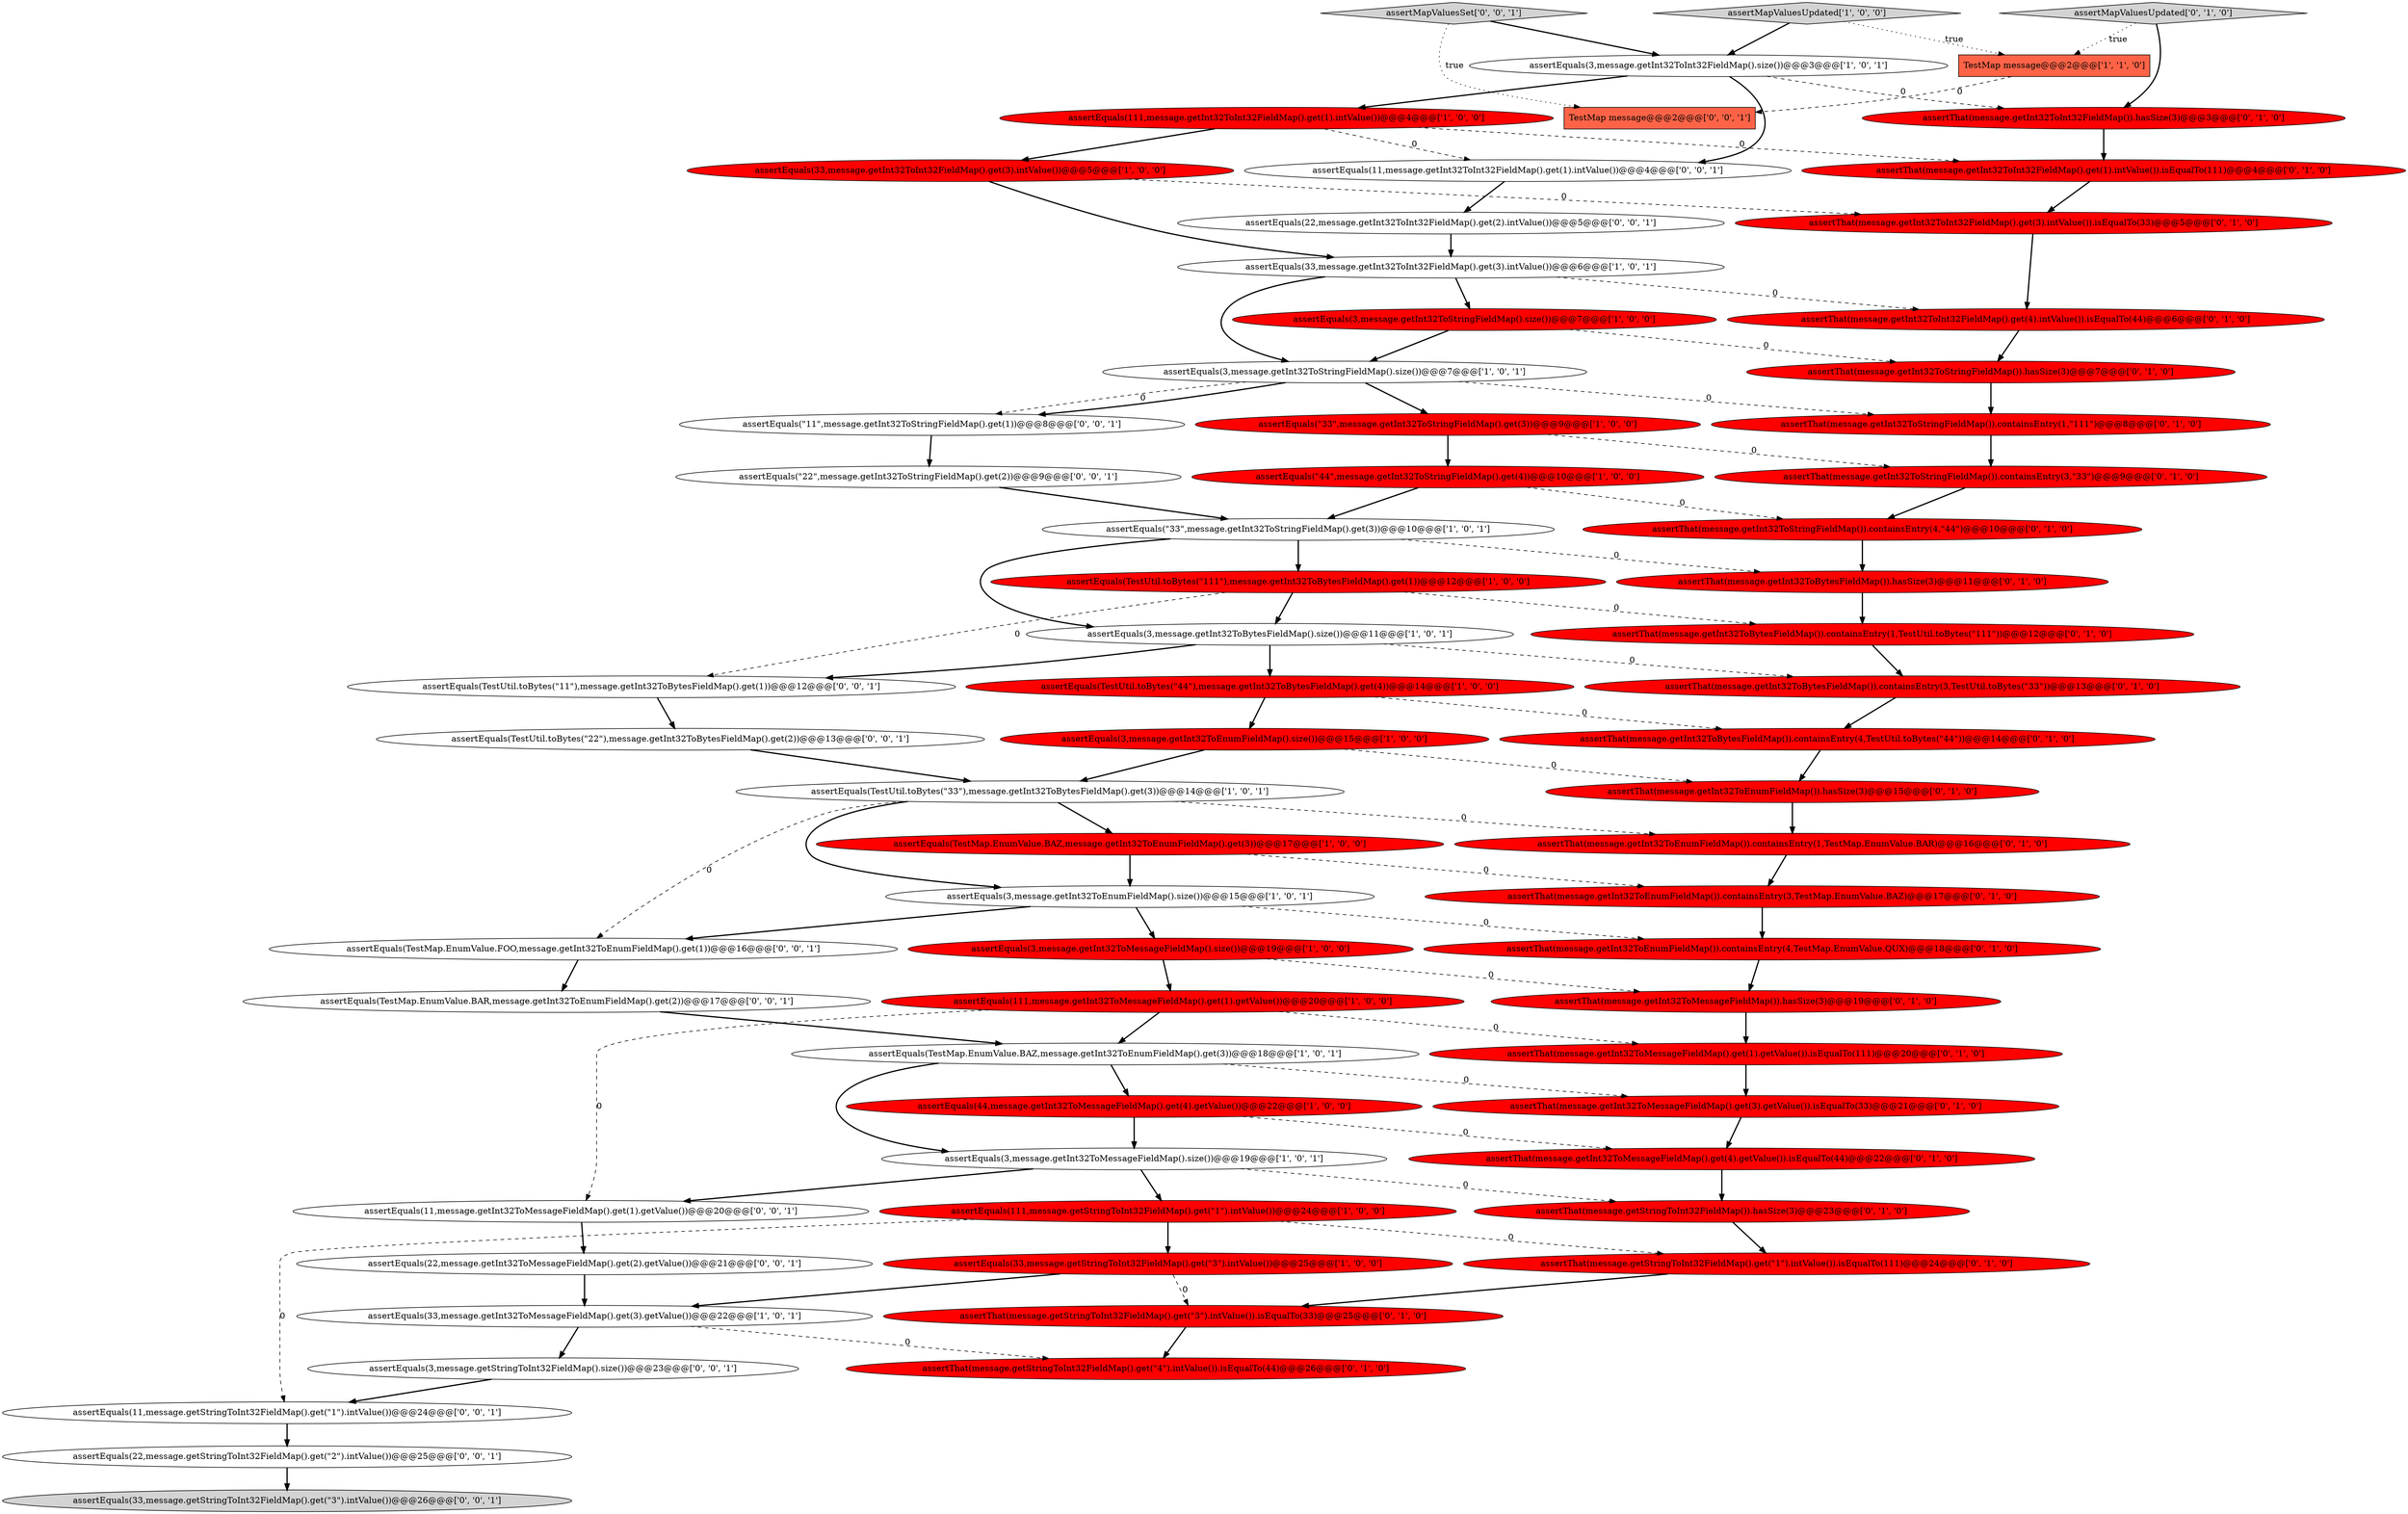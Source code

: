 digraph {
23 [style = filled, label = "assertEquals(\"33\",message.getInt32ToStringFieldMap().get(3))@@@9@@@['1', '0', '0']", fillcolor = red, shape = ellipse image = "AAA1AAABBB1BBB"];
60 [style = filled, label = "assertEquals(TestUtil.toBytes(\"22\"),message.getInt32ToBytesFieldMap().get(2))@@@13@@@['0', '0', '1']", fillcolor = white, shape = ellipse image = "AAA0AAABBB3BBB"];
1 [style = filled, label = "assertEquals(TestUtil.toBytes(\"33\"),message.getInt32ToBytesFieldMap().get(3))@@@14@@@['1', '0', '1']", fillcolor = white, shape = ellipse image = "AAA0AAABBB1BBB"];
5 [style = filled, label = "assertEquals(33,message.getInt32ToInt32FieldMap().get(3).intValue())@@@5@@@['1', '0', '0']", fillcolor = red, shape = ellipse image = "AAA1AAABBB1BBB"];
63 [style = filled, label = "assertEquals(11,message.getInt32ToInt32FieldMap().get(1).intValue())@@@4@@@['0', '0', '1']", fillcolor = white, shape = ellipse image = "AAA0AAABBB3BBB"];
4 [style = filled, label = "assertMapValuesUpdated['1', '0', '0']", fillcolor = lightgray, shape = diamond image = "AAA0AAABBB1BBB"];
55 [style = filled, label = "assertMapValuesSet['0', '0', '1']", fillcolor = lightgray, shape = diamond image = "AAA0AAABBB3BBB"];
56 [style = filled, label = "assertEquals(33,message.getStringToInt32FieldMap().get(\"3\").intValue())@@@26@@@['0', '0', '1']", fillcolor = lightgray, shape = ellipse image = "AAA0AAABBB3BBB"];
35 [style = filled, label = "assertThat(message.getInt32ToStringFieldMap()).hasSize(3)@@@7@@@['0', '1', '0']", fillcolor = red, shape = ellipse image = "AAA1AAABBB2BBB"];
58 [style = filled, label = "assertEquals(3,message.getStringToInt32FieldMap().size())@@@23@@@['0', '0', '1']", fillcolor = white, shape = ellipse image = "AAA0AAABBB3BBB"];
66 [style = filled, label = "assertEquals(TestMap.EnumValue.BAR,message.getInt32ToEnumFieldMap().get(2))@@@17@@@['0', '0', '1']", fillcolor = white, shape = ellipse image = "AAA0AAABBB3BBB"];
14 [style = filled, label = "assertEquals(TestMap.EnumValue.BAZ,message.getInt32ToEnumFieldMap().get(3))@@@18@@@['1', '0', '1']", fillcolor = white, shape = ellipse image = "AAA0AAABBB1BBB"];
61 [style = filled, label = "assertEquals(11,message.getInt32ToMessageFieldMap().get(1).getValue())@@@20@@@['0', '0', '1']", fillcolor = white, shape = ellipse image = "AAA0AAABBB3BBB"];
32 [style = filled, label = "assertThat(message.getStringToInt32FieldMap()).hasSize(3)@@@23@@@['0', '1', '0']", fillcolor = red, shape = ellipse image = "AAA1AAABBB2BBB"];
28 [style = filled, label = "assertThat(message.getInt32ToBytesFieldMap()).containsEntry(1,TestUtil.toBytes(\"111\"))@@@12@@@['0', '1', '0']", fillcolor = red, shape = ellipse image = "AAA1AAABBB2BBB"];
25 [style = filled, label = "TestMap message@@@2@@@['1', '1', '0']", fillcolor = tomato, shape = box image = "AAA0AAABBB1BBB"];
39 [style = filled, label = "assertThat(message.getInt32ToStringFieldMap()).containsEntry(3,\"33\")@@@9@@@['0', '1', '0']", fillcolor = red, shape = ellipse image = "AAA1AAABBB2BBB"];
41 [style = filled, label = "assertThat(message.getInt32ToMessageFieldMap().get(1).getValue()).isEqualTo(111)@@@20@@@['0', '1', '0']", fillcolor = red, shape = ellipse image = "AAA1AAABBB2BBB"];
26 [style = filled, label = "assertThat(message.getInt32ToBytesFieldMap()).hasSize(3)@@@11@@@['0', '1', '0']", fillcolor = red, shape = ellipse image = "AAA1AAABBB2BBB"];
43 [style = filled, label = "assertThat(message.getInt32ToBytesFieldMap()).containsEntry(3,TestUtil.toBytes(\"33\"))@@@13@@@['0', '1', '0']", fillcolor = red, shape = ellipse image = "AAA1AAABBB2BBB"];
54 [style = filled, label = "assertEquals(TestMap.EnumValue.FOO,message.getInt32ToEnumFieldMap().get(1))@@@16@@@['0', '0', '1']", fillcolor = white, shape = ellipse image = "AAA0AAABBB3BBB"];
59 [style = filled, label = "assertEquals(22,message.getStringToInt32FieldMap().get(\"2\").intValue())@@@25@@@['0', '0', '1']", fillcolor = white, shape = ellipse image = "AAA0AAABBB3BBB"];
27 [style = filled, label = "assertThat(message.getInt32ToInt32FieldMap().get(4).intValue()).isEqualTo(44)@@@6@@@['0', '1', '0']", fillcolor = red, shape = ellipse image = "AAA1AAABBB2BBB"];
3 [style = filled, label = "assertEquals(3,message.getInt32ToMessageFieldMap().size())@@@19@@@['1', '0', '1']", fillcolor = white, shape = ellipse image = "AAA0AAABBB1BBB"];
51 [style = filled, label = "TestMap message@@@2@@@['0', '0', '1']", fillcolor = tomato, shape = box image = "AAA0AAABBB3BBB"];
64 [style = filled, label = "assertEquals(\"11\",message.getInt32ToStringFieldMap().get(1))@@@8@@@['0', '0', '1']", fillcolor = white, shape = ellipse image = "AAA0AAABBB3BBB"];
50 [style = filled, label = "assertThat(message.getInt32ToMessageFieldMap().get(4).getValue()).isEqualTo(44)@@@22@@@['0', '1', '0']", fillcolor = red, shape = ellipse image = "AAA1AAABBB2BBB"];
53 [style = filled, label = "assertEquals(22,message.getInt32ToMessageFieldMap().get(2).getValue())@@@21@@@['0', '0', '1']", fillcolor = white, shape = ellipse image = "AAA0AAABBB3BBB"];
36 [style = filled, label = "assertThat(message.getInt32ToEnumFieldMap()).containsEntry(1,TestMap.EnumValue.BAR)@@@16@@@['0', '1', '0']", fillcolor = red, shape = ellipse image = "AAA1AAABBB2BBB"];
11 [style = filled, label = "assertEquals(33,message.getInt32ToMessageFieldMap().get(3).getValue())@@@22@@@['1', '0', '1']", fillcolor = white, shape = ellipse image = "AAA0AAABBB1BBB"];
45 [style = filled, label = "assertThat(message.getInt32ToInt32FieldMap().get(3).intValue()).isEqualTo(33)@@@5@@@['0', '1', '0']", fillcolor = red, shape = ellipse image = "AAA1AAABBB2BBB"];
47 [style = filled, label = "assertThat(message.getInt32ToEnumFieldMap()).containsEntry(4,TestMap.EnumValue.QUX)@@@18@@@['0', '1', '0']", fillcolor = red, shape = ellipse image = "AAA1AAABBB2BBB"];
40 [style = filled, label = "assertThat(message.getStringToInt32FieldMap().get(\"4\").intValue()).isEqualTo(44)@@@26@@@['0', '1', '0']", fillcolor = red, shape = ellipse image = "AAA1AAABBB2BBB"];
21 [style = filled, label = "assertEquals(111,message.getInt32ToMessageFieldMap().get(1).getValue())@@@20@@@['1', '0', '0']", fillcolor = red, shape = ellipse image = "AAA1AAABBB1BBB"];
42 [style = filled, label = "assertThat(message.getInt32ToStringFieldMap()).containsEntry(4,\"44\")@@@10@@@['0', '1', '0']", fillcolor = red, shape = ellipse image = "AAA1AAABBB2BBB"];
37 [style = filled, label = "assertThat(message.getInt32ToEnumFieldMap()).hasSize(3)@@@15@@@['0', '1', '0']", fillcolor = red, shape = ellipse image = "AAA1AAABBB2BBB"];
48 [style = filled, label = "assertThat(message.getInt32ToBytesFieldMap()).containsEntry(4,TestUtil.toBytes(\"44\"))@@@14@@@['0', '1', '0']", fillcolor = red, shape = ellipse image = "AAA1AAABBB2BBB"];
65 [style = filled, label = "assertEquals(11,message.getStringToInt32FieldMap().get(\"1\").intValue())@@@24@@@['0', '0', '1']", fillcolor = white, shape = ellipse image = "AAA0AAABBB3BBB"];
31 [style = filled, label = "assertThat(message.getInt32ToMessageFieldMap()).hasSize(3)@@@19@@@['0', '1', '0']", fillcolor = red, shape = ellipse image = "AAA1AAABBB2BBB"];
62 [style = filled, label = "assertEquals(TestUtil.toBytes(\"11\"),message.getInt32ToBytesFieldMap().get(1))@@@12@@@['0', '0', '1']", fillcolor = white, shape = ellipse image = "AAA0AAABBB3BBB"];
29 [style = filled, label = "assertThat(message.getInt32ToMessageFieldMap().get(3).getValue()).isEqualTo(33)@@@21@@@['0', '1', '0']", fillcolor = red, shape = ellipse image = "AAA1AAABBB2BBB"];
8 [style = filled, label = "assertEquals(111,message.getInt32ToInt32FieldMap().get(1).intValue())@@@4@@@['1', '0', '0']", fillcolor = red, shape = ellipse image = "AAA1AAABBB1BBB"];
10 [style = filled, label = "assertEquals(3,message.getInt32ToBytesFieldMap().size())@@@11@@@['1', '0', '1']", fillcolor = white, shape = ellipse image = "AAA0AAABBB1BBB"];
12 [style = filled, label = "assertEquals(33,message.getInt32ToInt32FieldMap().get(3).intValue())@@@6@@@['1', '0', '1']", fillcolor = white, shape = ellipse image = "AAA0AAABBB1BBB"];
18 [style = filled, label = "assertEquals(\"33\",message.getInt32ToStringFieldMap().get(3))@@@10@@@['1', '0', '1']", fillcolor = white, shape = ellipse image = "AAA0AAABBB1BBB"];
15 [style = filled, label = "assertEquals(\"44\",message.getInt32ToStringFieldMap().get(4))@@@10@@@['1', '0', '0']", fillcolor = red, shape = ellipse image = "AAA1AAABBB1BBB"];
38 [style = filled, label = "assertThat(message.getInt32ToStringFieldMap()).containsEntry(1,\"111\")@@@8@@@['0', '1', '0']", fillcolor = red, shape = ellipse image = "AAA1AAABBB2BBB"];
30 [style = filled, label = "assertMapValuesUpdated['0', '1', '0']", fillcolor = lightgray, shape = diamond image = "AAA0AAABBB2BBB"];
9 [style = filled, label = "assertEquals(3,message.getInt32ToInt32FieldMap().size())@@@3@@@['1', '0', '1']", fillcolor = white, shape = ellipse image = "AAA0AAABBB1BBB"];
17 [style = filled, label = "assertEquals(44,message.getInt32ToMessageFieldMap().get(4).getValue())@@@22@@@['1', '0', '0']", fillcolor = red, shape = ellipse image = "AAA1AAABBB1BBB"];
46 [style = filled, label = "assertThat(message.getStringToInt32FieldMap().get(\"3\").intValue()).isEqualTo(33)@@@25@@@['0', '1', '0']", fillcolor = red, shape = ellipse image = "AAA1AAABBB2BBB"];
0 [style = filled, label = "assertEquals(3,message.getInt32ToStringFieldMap().size())@@@7@@@['1', '0', '0']", fillcolor = red, shape = ellipse image = "AAA1AAABBB1BBB"];
49 [style = filled, label = "assertThat(message.getStringToInt32FieldMap().get(\"1\").intValue()).isEqualTo(111)@@@24@@@['0', '1', '0']", fillcolor = red, shape = ellipse image = "AAA1AAABBB2BBB"];
22 [style = filled, label = "assertEquals(TestUtil.toBytes(\"111\"),message.getInt32ToBytesFieldMap().get(1))@@@12@@@['1', '0', '0']", fillcolor = red, shape = ellipse image = "AAA1AAABBB1BBB"];
34 [style = filled, label = "assertThat(message.getInt32ToInt32FieldMap().get(1).intValue()).isEqualTo(111)@@@4@@@['0', '1', '0']", fillcolor = red, shape = ellipse image = "AAA1AAABBB2BBB"];
16 [style = filled, label = "assertEquals(3,message.getInt32ToEnumFieldMap().size())@@@15@@@['1', '0', '0']", fillcolor = red, shape = ellipse image = "AAA1AAABBB1BBB"];
6 [style = filled, label = "assertEquals(111,message.getStringToInt32FieldMap().get(\"1\").intValue())@@@24@@@['1', '0', '0']", fillcolor = red, shape = ellipse image = "AAA1AAABBB1BBB"];
57 [style = filled, label = "assertEquals(22,message.getInt32ToInt32FieldMap().get(2).intValue())@@@5@@@['0', '0', '1']", fillcolor = white, shape = ellipse image = "AAA0AAABBB3BBB"];
7 [style = filled, label = "assertEquals(3,message.getInt32ToEnumFieldMap().size())@@@15@@@['1', '0', '1']", fillcolor = white, shape = ellipse image = "AAA0AAABBB1BBB"];
33 [style = filled, label = "assertThat(message.getInt32ToInt32FieldMap()).hasSize(3)@@@3@@@['0', '1', '0']", fillcolor = red, shape = ellipse image = "AAA1AAABBB2BBB"];
44 [style = filled, label = "assertThat(message.getInt32ToEnumFieldMap()).containsEntry(3,TestMap.EnumValue.BAZ)@@@17@@@['0', '1', '0']", fillcolor = red, shape = ellipse image = "AAA1AAABBB2BBB"];
2 [style = filled, label = "assertEquals(TestMap.EnumValue.BAZ,message.getInt32ToEnumFieldMap().get(3))@@@17@@@['1', '0', '0']", fillcolor = red, shape = ellipse image = "AAA1AAABBB1BBB"];
20 [style = filled, label = "assertEquals(3,message.getInt32ToStringFieldMap().size())@@@7@@@['1', '0', '1']", fillcolor = white, shape = ellipse image = "AAA0AAABBB1BBB"];
13 [style = filled, label = "assertEquals(3,message.getInt32ToMessageFieldMap().size())@@@19@@@['1', '0', '0']", fillcolor = red, shape = ellipse image = "AAA1AAABBB1BBB"];
24 [style = filled, label = "assertEquals(TestUtil.toBytes(\"44\"),message.getInt32ToBytesFieldMap().get(4))@@@14@@@['1', '0', '0']", fillcolor = red, shape = ellipse image = "AAA1AAABBB1BBB"];
19 [style = filled, label = "assertEquals(33,message.getStringToInt32FieldMap().get(\"3\").intValue())@@@25@@@['1', '0', '0']", fillcolor = red, shape = ellipse image = "AAA1AAABBB1BBB"];
52 [style = filled, label = "assertEquals(\"22\",message.getInt32ToStringFieldMap().get(2))@@@9@@@['0', '0', '1']", fillcolor = white, shape = ellipse image = "AAA0AAABBB3BBB"];
50->32 [style = bold, label=""];
14->3 [style = bold, label=""];
11->40 [style = dashed, label="0"];
17->50 [style = dashed, label="0"];
10->24 [style = bold, label=""];
45->27 [style = bold, label=""];
14->17 [style = bold, label=""];
19->11 [style = bold, label=""];
53->11 [style = bold, label=""];
38->39 [style = bold, label=""];
9->63 [style = bold, label=""];
18->22 [style = bold, label=""];
20->38 [style = dashed, label="0"];
28->43 [style = bold, label=""];
23->39 [style = dashed, label="0"];
35->38 [style = bold, label=""];
26->28 [style = bold, label=""];
44->47 [style = bold, label=""];
60->1 [style = bold, label=""];
48->37 [style = bold, label=""];
64->52 [style = bold, label=""];
16->37 [style = dashed, label="0"];
37->36 [style = bold, label=""];
36->44 [style = bold, label=""];
32->49 [style = bold, label=""];
62->60 [style = bold, label=""];
24->48 [style = dashed, label="0"];
8->34 [style = dashed, label="0"];
54->66 [style = bold, label=""];
9->8 [style = bold, label=""];
3->61 [style = bold, label=""];
6->49 [style = dashed, label="0"];
22->62 [style = dashed, label="0"];
20->23 [style = bold, label=""];
13->31 [style = dashed, label="0"];
22->28 [style = dashed, label="0"];
57->12 [style = bold, label=""];
52->18 [style = bold, label=""];
49->46 [style = bold, label=""];
5->45 [style = dashed, label="0"];
19->46 [style = dashed, label="0"];
21->61 [style = dashed, label="0"];
12->27 [style = dashed, label="0"];
31->41 [style = bold, label=""];
0->20 [style = bold, label=""];
10->43 [style = dashed, label="0"];
0->35 [style = dashed, label="0"];
46->40 [style = bold, label=""];
3->32 [style = dashed, label="0"];
59->56 [style = bold, label=""];
39->42 [style = bold, label=""];
14->29 [style = dashed, label="0"];
11->58 [style = bold, label=""];
55->9 [style = bold, label=""];
4->9 [style = bold, label=""];
1->54 [style = dashed, label="0"];
30->33 [style = bold, label=""];
47->31 [style = bold, label=""];
25->51 [style = dashed, label="0"];
23->15 [style = bold, label=""];
63->57 [style = bold, label=""];
12->20 [style = bold, label=""];
3->6 [style = bold, label=""];
7->54 [style = bold, label=""];
1->7 [style = bold, label=""];
27->35 [style = bold, label=""];
10->62 [style = bold, label=""];
30->25 [style = dotted, label="true"];
18->10 [style = bold, label=""];
8->63 [style = dashed, label="0"];
16->1 [style = bold, label=""];
29->50 [style = bold, label=""];
20->64 [style = bold, label=""];
22->10 [style = bold, label=""];
17->3 [style = bold, label=""];
1->2 [style = bold, label=""];
58->65 [style = bold, label=""];
21->14 [style = bold, label=""];
7->47 [style = dashed, label="0"];
7->13 [style = bold, label=""];
42->26 [style = bold, label=""];
41->29 [style = bold, label=""];
34->45 [style = bold, label=""];
43->48 [style = bold, label=""];
20->64 [style = dashed, label="0"];
6->19 [style = bold, label=""];
4->25 [style = dotted, label="true"];
12->0 [style = bold, label=""];
15->18 [style = bold, label=""];
9->33 [style = dashed, label="0"];
15->42 [style = dashed, label="0"];
24->16 [style = bold, label=""];
61->53 [style = bold, label=""];
1->36 [style = dashed, label="0"];
8->5 [style = bold, label=""];
5->12 [style = bold, label=""];
21->41 [style = dashed, label="0"];
65->59 [style = bold, label=""];
55->51 [style = dotted, label="true"];
6->65 [style = dashed, label="0"];
2->7 [style = bold, label=""];
66->14 [style = bold, label=""];
13->21 [style = bold, label=""];
33->34 [style = bold, label=""];
18->26 [style = dashed, label="0"];
2->44 [style = dashed, label="0"];
}

